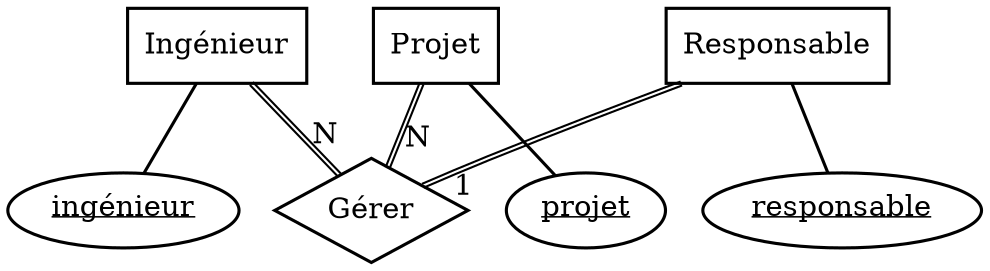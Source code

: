 // Generated by Mocodo 4.0.1

graph{
  start=42

  // Entities
  node [
    shape=box
    style=filled
    penwidth=1.5
    fillcolor="#FFFFFF"
  ]
  1 [label="Ingénieur"]
  5 [label="Projet"]
  4 [label="Responsable"]

  // Normal entity attributes
  node [
    shape=oval
    penwidth=1.5
    fillcolor="#FFFFFF"
  ]

  // Weak and strong entity attributes
  2 [label=<<u>ingénieur</u>>]
  6 [label=<<u>projet</u>>]
  7 [label=<<u>responsable</u>>]

  // Relationships
  node [
    shape=diamond
    height=0.7
    penwidth=1.5
    fillcolor="#FFFFFF"
  ]
  3 [label="Gérer"]

  // Edges between entities and attributes
  edge [
    penwidth=1.5
  ]
  1 -- 2
  4 -- 7
  5 -- 6

  // Edges between entities and relationships
  edge [
    penwidth=1
    color="#000000:#000000"
    labeldistance=2
    headlabel=1
  ]
  4 -- 3
  edge [headlabel=N]
  1 -- 3
  5 -- 3
}
